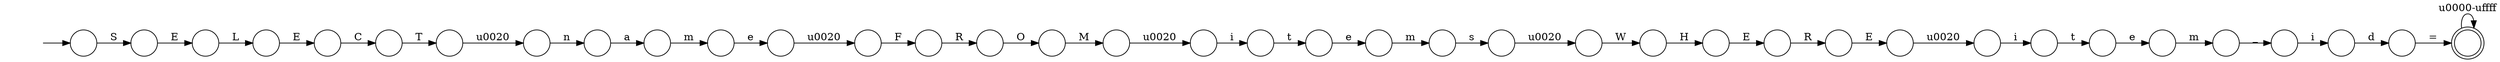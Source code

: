 digraph Automaton {
  rankdir = LR;
  0 [shape=circle,label=""];
  0 -> 3 [label="="]
  1 [shape=circle,label=""];
  1 -> 23 [label="m"]
  2 [shape=circle,label=""];
  2 -> 32 [label="i"]
  3 [shape=doublecircle,label=""];
  3 -> 3 [label="\u0000-\uffff"]
  4 [shape=circle,label=""];
  4 -> 27 [label="W"]
  5 [shape=circle,label=""];
  5 -> 10 [label="L"]
  6 [shape=circle,label=""];
  6 -> 8 [label="t"]
  7 [shape=circle,label=""];
  7 -> 5 [label="E"]
  8 [shape=circle,label=""];
  8 -> 35 [label="e"]
  9 [shape=circle,label=""];
  9 -> 22 [label="\u0020"]
  10 [shape=circle,label=""];
  10 -> 31 [label="E"]
  11 [shape=circle,label=""];
  11 -> 30 [label="t"]
  12 [shape=circle,label=""];
  12 -> 28 [label="s"]
  13 [shape=circle,label=""];
  13 -> 29 [label="E"]
  14 [shape=circle,label=""];
  14 -> 26 [label="\u0020"]
  15 [shape=circle,label=""];
  15 -> 14 [label="T"]
  16 [shape=circle,label=""];
  16 -> 9 [label="M"]
  17 [shape=circle,label=""];
  17 -> 11 [label="i"]
  18 [shape=circle,label=""];
  18 -> 37 [label="R"]
  19 [shape=circle,label=""];
  19 -> 33 [label="e"]
  20 [shape=circle,label=""];
  20 -> 19 [label="m"]
  21 [shape=circle,label=""];
  21 -> 20 [label="a"]
  22 [shape=circle,label=""];
  22 -> 6 [label="i"]
  23 [shape=circle,label=""];
  23 -> 2 [label="_"]
  24 [shape=circle,label=""];
  24 -> 25 [label="E"]
  25 [shape=circle,label=""];
  25 -> 13 [label="R"]
  26 [shape=circle,label=""];
  26 -> 21 [label="n"]
  27 [shape=circle,label=""];
  27 -> 24 [label="H"]
  28 [shape=circle,label=""];
  28 -> 4 [label="\u0020"]
  29 [shape=circle,label=""];
  29 -> 17 [label="\u0020"]
  30 [shape=circle,label=""];
  30 -> 1 [label="e"]
  31 [shape=circle,label=""];
  31 -> 15 [label="C"]
  32 [shape=circle,label=""];
  32 -> 0 [label="d"]
  33 [shape=circle,label=""];
  33 -> 34 [label="\u0020"]
  34 [shape=circle,label=""];
  34 -> 18 [label="F"]
  35 [shape=circle,label=""];
  35 -> 12 [label="m"]
  36 [shape=circle,label=""];
  initial [shape=plaintext,label=""];
  initial -> 36
  36 -> 7 [label="S"]
  37 [shape=circle,label=""];
  37 -> 16 [label="O"]
}

